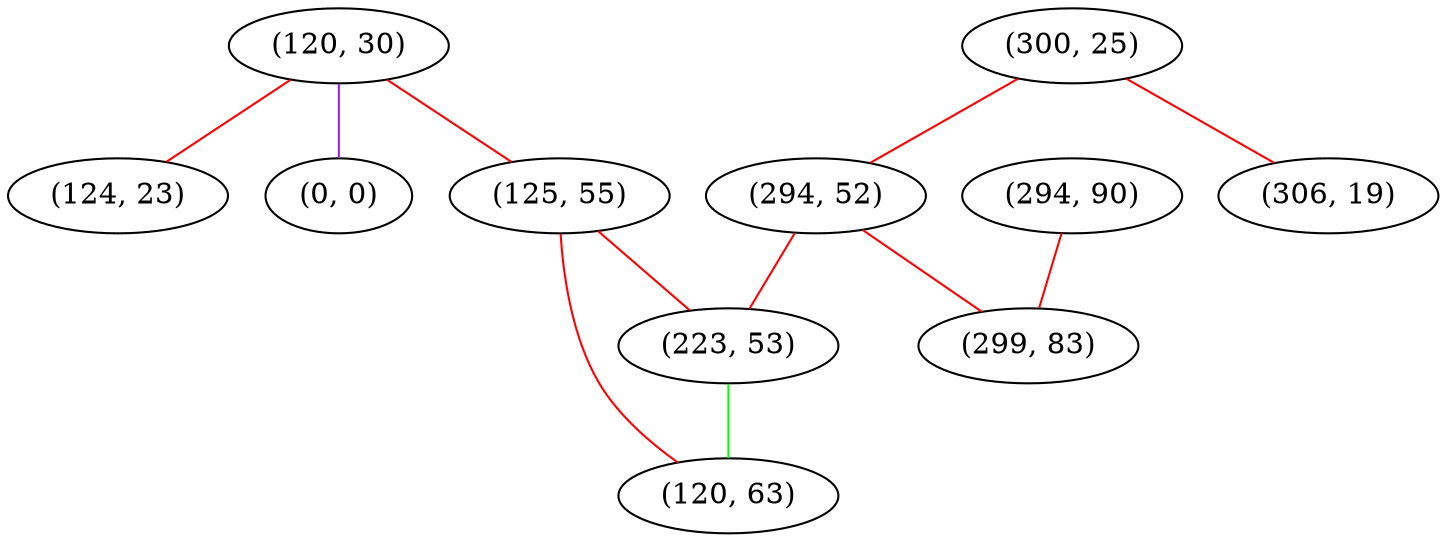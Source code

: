 graph "" {
"(120, 30)";
"(294, 90)";
"(124, 23)";
"(300, 25)";
"(0, 0)";
"(294, 52)";
"(125, 55)";
"(306, 19)";
"(223, 53)";
"(299, 83)";
"(120, 63)";
"(120, 30)" -- "(124, 23)"  [color=red, key=0, weight=1];
"(120, 30)" -- "(125, 55)"  [color=red, key=0, weight=1];
"(120, 30)" -- "(0, 0)"  [color=purple, key=0, weight=4];
"(294, 90)" -- "(299, 83)"  [color=red, key=0, weight=1];
"(300, 25)" -- "(294, 52)"  [color=red, key=0, weight=1];
"(300, 25)" -- "(306, 19)"  [color=red, key=0, weight=1];
"(294, 52)" -- "(223, 53)"  [color=red, key=0, weight=1];
"(294, 52)" -- "(299, 83)"  [color=red, key=0, weight=1];
"(125, 55)" -- "(223, 53)"  [color=red, key=0, weight=1];
"(125, 55)" -- "(120, 63)"  [color=red, key=0, weight=1];
"(223, 53)" -- "(120, 63)"  [color=green, key=0, weight=2];
}
